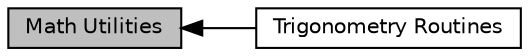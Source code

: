 digraph "Math Utilities"
{
  edge [fontname="Helvetica",fontsize="10",labelfontname="Helvetica",labelfontsize="10"];
  node [fontname="Helvetica",fontsize="10",shape=box];
  rankdir=LR;
  Node1 [label="Math Utilities",height=0.2,width=0.4,color="black", fillcolor="grey75", style="filled", fontcolor="black",tooltip=" "];
  Node2 [label="Trigonometry Routines",height=0.2,width=0.4,color="black", fillcolor="white", style="filled",URL="$group__Trigonometry.html",tooltip="Toolbox of Trigonometry routines useful for spacecraft operations."];
  Node1->Node2 [shape=plaintext, dir="back", style="solid"];
}
